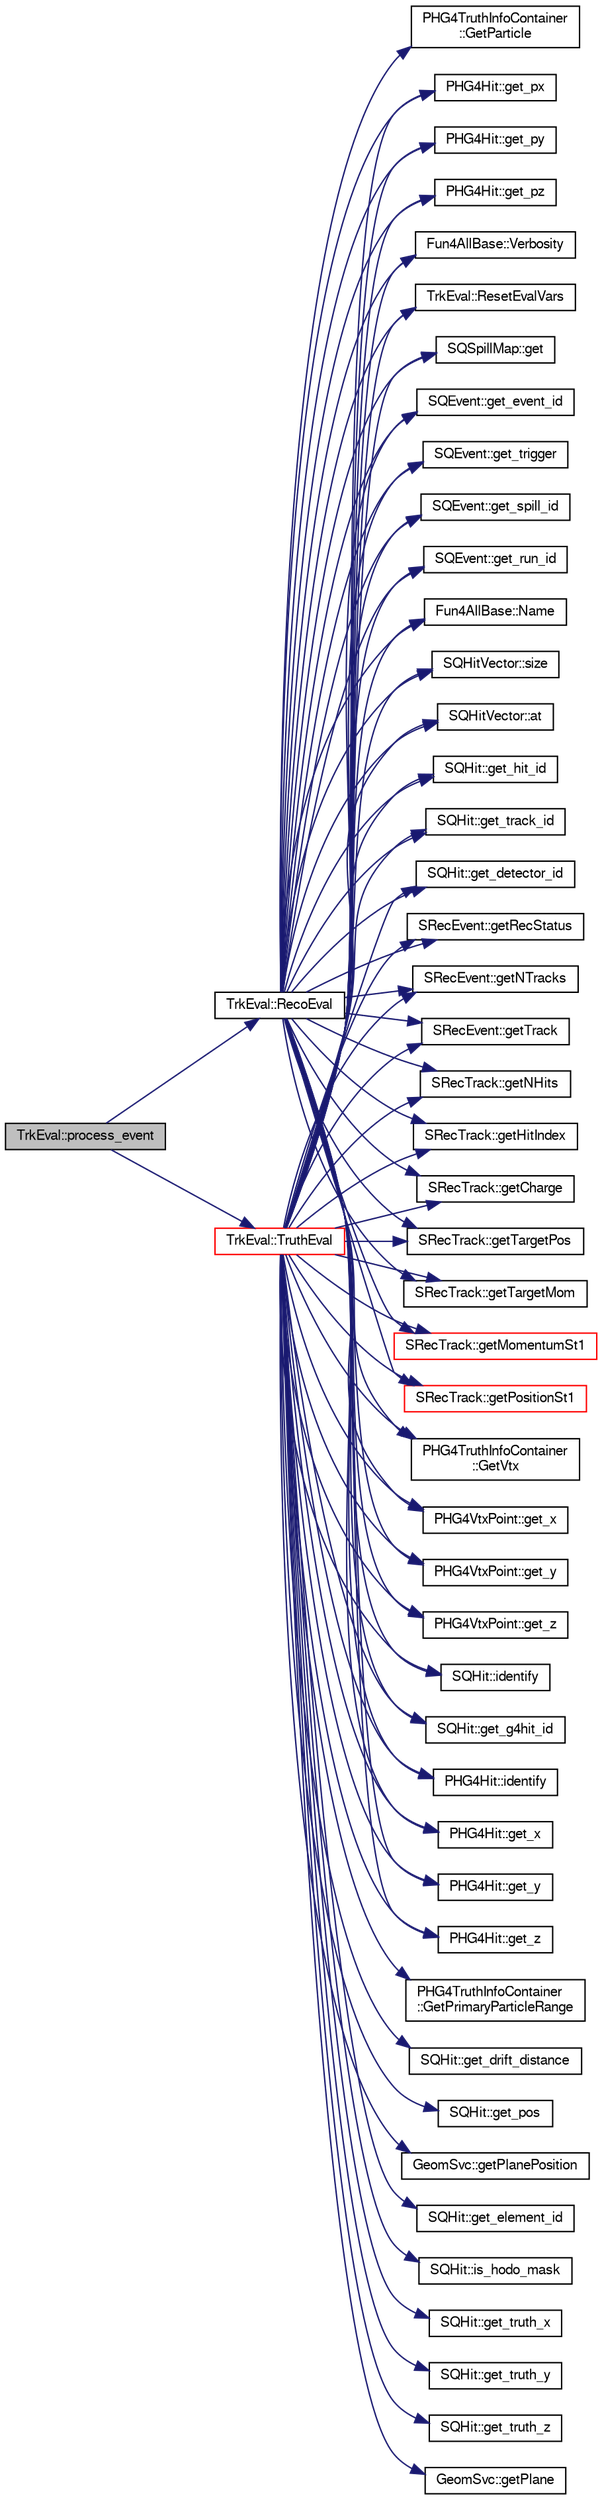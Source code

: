 digraph "TrkEval::process_event"
{
  bgcolor="transparent";
  edge [fontname="FreeSans",fontsize="10",labelfontname="FreeSans",labelfontsize="10"];
  node [fontname="FreeSans",fontsize="10",shape=record];
  rankdir="LR";
  Node1 [label="TrkEval::process_event",height=0.2,width=0.4,color="black", fillcolor="grey75", style="filled" fontcolor="black"];
  Node1 -> Node2 [color="midnightblue",fontsize="10",style="solid",fontname="FreeSans"];
  Node2 [label="TrkEval::RecoEval",height=0.2,width=0.4,color="black",URL="$de/d2f/classTrkEval.html#a2e4c91aacd41057f331a7b236f4d4958"];
  Node2 -> Node3 [color="midnightblue",fontsize="10",style="solid",fontname="FreeSans"];
  Node3 [label="Fun4AllBase::Verbosity",height=0.2,width=0.4,color="black",URL="$d5/dec/classFun4AllBase.html#a8a5c77a92bdac6bc043476e132379a40",tooltip="Gets the verbosity of this module. "];
  Node2 -> Node4 [color="midnightblue",fontsize="10",style="solid",fontname="FreeSans"];
  Node4 [label="TrkEval::ResetEvalVars",height=0.2,width=0.4,color="black",URL="$de/d2f/classTrkEval.html#ac304098657cc1038779103fe742308b5"];
  Node2 -> Node5 [color="midnightblue",fontsize="10",style="solid",fontname="FreeSans"];
  Node5 [label="SQSpillMap::get",height=0.2,width=0.4,color="black",URL="$d7/d87/classSQSpillMap.html#a1351e39720be4745cbed2b2a1f0f33ea"];
  Node2 -> Node6 [color="midnightblue",fontsize="10",style="solid",fontname="FreeSans"];
  Node6 [label="SQEvent::get_event_id",height=0.2,width=0.4,color="black",URL="$d9/dd7/classSQEvent.html#ae99eb349fe38c0a3e655cadeecb8772a"];
  Node2 -> Node7 [color="midnightblue",fontsize="10",style="solid",fontname="FreeSans"];
  Node7 [label="SQEvent::get_trigger",height=0.2,width=0.4,color="black",URL="$d9/dd7/classSQEvent.html#a7965e4398ca4e41dc4133a958b3caa29"];
  Node2 -> Node8 [color="midnightblue",fontsize="10",style="solid",fontname="FreeSans"];
  Node8 [label="SQEvent::get_spill_id",height=0.2,width=0.4,color="black",URL="$d9/dd7/classSQEvent.html#ac6da8f0b44b8858c40d7e4ec97fe0680"];
  Node2 -> Node9 [color="midnightblue",fontsize="10",style="solid",fontname="FreeSans"];
  Node9 [label="SQEvent::get_run_id",height=0.2,width=0.4,color="black",URL="$d9/dd7/classSQEvent.html#a392d15330793852b00fa9bc842604dca"];
  Node2 -> Node10 [color="midnightblue",fontsize="10",style="solid",fontname="FreeSans"];
  Node10 [label="Fun4AllBase::Name",height=0.2,width=0.4,color="black",URL="$d5/dec/classFun4AllBase.html#a41f9ac377743d046f590617fd6f4f0ed",tooltip="Returns the name of this module. "];
  Node2 -> Node11 [color="midnightblue",fontsize="10",style="solid",fontname="FreeSans"];
  Node11 [label="SQHitVector::size",height=0.2,width=0.4,color="black",URL="$d9/dbc/classSQHitVector.html#a7c3abb0e9b5625a54b979de9427a377f"];
  Node2 -> Node12 [color="midnightblue",fontsize="10",style="solid",fontname="FreeSans"];
  Node12 [label="SQHitVector::at",height=0.2,width=0.4,color="black",URL="$d9/dbc/classSQHitVector.html#a77ceaf92de0b9ab85eafad0770d0db4b"];
  Node2 -> Node13 [color="midnightblue",fontsize="10",style="solid",fontname="FreeSans"];
  Node13 [label="SQHit::get_hit_id",height=0.2,width=0.4,color="black",URL="$de/d79/classSQHit.html#a9e470ede0a608c4e13325eab1d691694"];
  Node2 -> Node14 [color="midnightblue",fontsize="10",style="solid",fontname="FreeSans"];
  Node14 [label="SQHit::get_track_id",height=0.2,width=0.4,color="black",URL="$de/d79/classSQHit.html#a9d92b7fbedfe574c09053e935e00a548"];
  Node2 -> Node15 [color="midnightblue",fontsize="10",style="solid",fontname="FreeSans"];
  Node15 [label="SQHit::get_detector_id",height=0.2,width=0.4,color="black",URL="$de/d79/classSQHit.html#acae7667f8a85fd1de5ae611b8c51fb33"];
  Node2 -> Node16 [color="midnightblue",fontsize="10",style="solid",fontname="FreeSans"];
  Node16 [label="SRecEvent::getRecStatus",height=0.2,width=0.4,color="black",URL="$d5/d2f/classSRecEvent.html#a48f971b21e81c2a22026c28abedad57f"];
  Node2 -> Node17 [color="midnightblue",fontsize="10",style="solid",fontname="FreeSans"];
  Node17 [label="SRecEvent::getNTracks",height=0.2,width=0.4,color="black",URL="$d5/d2f/classSRecEvent.html#ad4f62731f72ed59ec80729cf04a6d222",tooltip="Get tracks. "];
  Node2 -> Node18 [color="midnightblue",fontsize="10",style="solid",fontname="FreeSans"];
  Node18 [label="SRecEvent::getTrack",height=0.2,width=0.4,color="black",URL="$d5/d2f/classSRecEvent.html#ae33223391d8dba8496099f939e145c1a"];
  Node2 -> Node19 [color="midnightblue",fontsize="10",style="solid",fontname="FreeSans"];
  Node19 [label="SRecTrack::getNHits",height=0.2,width=0.4,color="black",URL="$d6/db1/classSRecTrack.html#a1a235c963d37623d63ca1bf73fef9787"];
  Node2 -> Node20 [color="midnightblue",fontsize="10",style="solid",fontname="FreeSans"];
  Node20 [label="SRecTrack::getHitIndex",height=0.2,width=0.4,color="black",URL="$d6/db1/classSRecTrack.html#a7a31be5621882dac17f96f7ec7e71cd3"];
  Node2 -> Node21 [color="midnightblue",fontsize="10",style="solid",fontname="FreeSans"];
  Node21 [label="SRecTrack::getCharge",height=0.2,width=0.4,color="black",URL="$d6/db1/classSRecTrack.html#adaa99bd36a3a352621c57aaa0a7b09f5",tooltip="Gets. "];
  Node2 -> Node22 [color="midnightblue",fontsize="10",style="solid",fontname="FreeSans"];
  Node22 [label="SRecTrack::getTargetPos",height=0.2,width=0.4,color="black",URL="$d6/db1/classSRecTrack.html#a0f97999153d081a8c841f3c4a8f90106"];
  Node2 -> Node23 [color="midnightblue",fontsize="10",style="solid",fontname="FreeSans"];
  Node23 [label="SRecTrack::getTargetMom",height=0.2,width=0.4,color="black",URL="$d6/db1/classSRecTrack.html#ae05f63b02cde0188bddf376e664ec20c"];
  Node2 -> Node24 [color="midnightblue",fontsize="10",style="solid",fontname="FreeSans"];
  Node24 [label="SRecTrack::getMomentumSt1",height=0.2,width=0.4,color="red",URL="$d6/db1/classSRecTrack.html#a59839d885f4ef9262b5eda40a8e155e1"];
  Node2 -> Node25 [color="midnightblue",fontsize="10",style="solid",fontname="FreeSans"];
  Node25 [label="SRecTrack::getPositionSt1",height=0.2,width=0.4,color="red",URL="$d6/db1/classSRecTrack.html#a8e90698676c106a68319151311162b82"];
  Node2 -> Node26 [color="midnightblue",fontsize="10",style="solid",fontname="FreeSans"];
  Node26 [label="PHG4TruthInfoContainer\l::GetParticle",height=0.2,width=0.4,color="black",URL="$da/d6c/classPHG4TruthInfoContainer.html#abd3b1934fe45fac4ef5ae7b33bdbe1da"];
  Node2 -> Node27 [color="midnightblue",fontsize="10",style="solid",fontname="FreeSans"];
  Node27 [label="PHG4TruthInfoContainer\l::GetVtx",height=0.2,width=0.4,color="black",URL="$da/d6c/classPHG4TruthInfoContainer.html#a5f3f30ff74c7397069c6f0041849b53c"];
  Node2 -> Node28 [color="midnightblue",fontsize="10",style="solid",fontname="FreeSans"];
  Node28 [label="PHG4VtxPoint::get_x",height=0.2,width=0.4,color="black",URL="$d6/d81/classPHG4VtxPoint.html#a9f885c1b879a2f1d6299b07801210a1d"];
  Node2 -> Node29 [color="midnightblue",fontsize="10",style="solid",fontname="FreeSans"];
  Node29 [label="PHG4VtxPoint::get_y",height=0.2,width=0.4,color="black",URL="$d6/d81/classPHG4VtxPoint.html#a2073b3294f78491a2124aea6c436d6a8"];
  Node2 -> Node30 [color="midnightblue",fontsize="10",style="solid",fontname="FreeSans"];
  Node30 [label="PHG4VtxPoint::get_z",height=0.2,width=0.4,color="black",URL="$d6/d81/classPHG4VtxPoint.html#ae26c6d111c93795d64e3571b6f306ef9"];
  Node2 -> Node31 [color="midnightblue",fontsize="10",style="solid",fontname="FreeSans"];
  Node31 [label="SQHit::identify",height=0.2,width=0.4,color="black",URL="$de/d79/classSQHit.html#abc03f98a4ede79c131d279132b555789"];
  Node2 -> Node32 [color="midnightblue",fontsize="10",style="solid",fontname="FreeSans"];
  Node32 [label="SQHit::get_g4hit_id",height=0.2,width=0.4,color="black",URL="$de/d79/classSQHit.html#a1d772c528193b2f6bac704d3a32a5acc"];
  Node2 -> Node33 [color="midnightblue",fontsize="10",style="solid",fontname="FreeSans"];
  Node33 [label="PHG4Hit::identify",height=0.2,width=0.4,color="black",URL="$d3/d9e/classPHG4Hit.html#ab539517245be49c48d585cf3e91d3185"];
  Node2 -> Node34 [color="midnightblue",fontsize="10",style="solid",fontname="FreeSans"];
  Node34 [label="PHG4Hit::get_x",height=0.2,width=0.4,color="black",URL="$d3/d9e/classPHG4Hit.html#a69cc7aee827e3da7cf86e87418f9211b"];
  Node2 -> Node35 [color="midnightblue",fontsize="10",style="solid",fontname="FreeSans"];
  Node35 [label="PHG4Hit::get_y",height=0.2,width=0.4,color="black",URL="$d3/d9e/classPHG4Hit.html#a17de3a9c9dc84ce4a50fc89082689d55"];
  Node2 -> Node36 [color="midnightblue",fontsize="10",style="solid",fontname="FreeSans"];
  Node36 [label="PHG4Hit::get_z",height=0.2,width=0.4,color="black",URL="$d3/d9e/classPHG4Hit.html#a06fcf6b2cbcc8413ca3d6a172458e94e"];
  Node2 -> Node37 [color="midnightblue",fontsize="10",style="solid",fontname="FreeSans"];
  Node37 [label="PHG4Hit::get_px",height=0.2,width=0.4,color="black",URL="$d3/d9e/classPHG4Hit.html#a72c1a6eb464b8ee3d78b09df5c180b7f"];
  Node2 -> Node38 [color="midnightblue",fontsize="10",style="solid",fontname="FreeSans"];
  Node38 [label="PHG4Hit::get_py",height=0.2,width=0.4,color="black",URL="$d3/d9e/classPHG4Hit.html#aba1f526c01fe8e4d349e5a8888ce9665"];
  Node2 -> Node39 [color="midnightblue",fontsize="10",style="solid",fontname="FreeSans"];
  Node39 [label="PHG4Hit::get_pz",height=0.2,width=0.4,color="black",URL="$d3/d9e/classPHG4Hit.html#aefe993eb75a44e97540180eb55d0a993"];
  Node1 -> Node40 [color="midnightblue",fontsize="10",style="solid",fontname="FreeSans"];
  Node40 [label="TrkEval::TruthEval",height=0.2,width=0.4,color="red",URL="$de/d2f/classTrkEval.html#a0fe4bff3e37b8f0884e24ea933c43c60"];
  Node40 -> Node3 [color="midnightblue",fontsize="10",style="solid",fontname="FreeSans"];
  Node40 -> Node4 [color="midnightblue",fontsize="10",style="solid",fontname="FreeSans"];
  Node40 -> Node5 [color="midnightblue",fontsize="10",style="solid",fontname="FreeSans"];
  Node40 -> Node6 [color="midnightblue",fontsize="10",style="solid",fontname="FreeSans"];
  Node40 -> Node7 [color="midnightblue",fontsize="10",style="solid",fontname="FreeSans"];
  Node40 -> Node8 [color="midnightblue",fontsize="10",style="solid",fontname="FreeSans"];
  Node40 -> Node9 [color="midnightblue",fontsize="10",style="solid",fontname="FreeSans"];
  Node40 -> Node10 [color="midnightblue",fontsize="10",style="solid",fontname="FreeSans"];
  Node40 -> Node11 [color="midnightblue",fontsize="10",style="solid",fontname="FreeSans"];
  Node40 -> Node12 [color="midnightblue",fontsize="10",style="solid",fontname="FreeSans"];
  Node40 -> Node15 [color="midnightblue",fontsize="10",style="solid",fontname="FreeSans"];
  Node40 -> Node31 [color="midnightblue",fontsize="10",style="solid",fontname="FreeSans"];
  Node40 -> Node13 [color="midnightblue",fontsize="10",style="solid",fontname="FreeSans"];
  Node40 -> Node41 [color="midnightblue",fontsize="10",style="solid",fontname="FreeSans"];
  Node41 [label="SQHit::get_drift_distance",height=0.2,width=0.4,color="black",URL="$de/d79/classSQHit.html#aab506d06da719529a43b1210c758f379"];
  Node40 -> Node42 [color="midnightblue",fontsize="10",style="solid",fontname="FreeSans"];
  Node42 [label="SQHit::get_pos",height=0.2,width=0.4,color="black",URL="$de/d79/classSQHit.html#a2560a11b54287b55ec70196fc416b573"];
  Node40 -> Node43 [color="midnightblue",fontsize="10",style="solid",fontname="FreeSans"];
  Node43 [label="GeomSvc::getPlanePosition",height=0.2,width=0.4,color="black",URL="$d0/da0/classGeomSvc.html#a58a3d25847e956be5173e1c0241d8cc3"];
  Node40 -> Node44 [color="midnightblue",fontsize="10",style="solid",fontname="FreeSans"];
  Node44 [label="SQHit::get_element_id",height=0.2,width=0.4,color="black",URL="$de/d79/classSQHit.html#a4ce14b27ab63d03e5f3aab541b2efe26"];
  Node40 -> Node45 [color="midnightblue",fontsize="10",style="solid",fontname="FreeSans"];
  Node45 [label="SQHit::is_hodo_mask",height=0.2,width=0.4,color="black",URL="$de/d79/classSQHit.html#a502d7c63d7502ca8d7656712a94240bc"];
  Node40 -> Node14 [color="midnightblue",fontsize="10",style="solid",fontname="FreeSans"];
  Node40 -> Node46 [color="midnightblue",fontsize="10",style="solid",fontname="FreeSans"];
  Node46 [label="SQHit::get_truth_x",height=0.2,width=0.4,color="black",URL="$de/d79/classSQHit.html#a63029bc4a09b18fd86a188c46a04a0f5"];
  Node40 -> Node47 [color="midnightblue",fontsize="10",style="solid",fontname="FreeSans"];
  Node47 [label="SQHit::get_truth_y",height=0.2,width=0.4,color="black",URL="$de/d79/classSQHit.html#abf31201931e26c0fe1239769e77ed2dd"];
  Node40 -> Node48 [color="midnightblue",fontsize="10",style="solid",fontname="FreeSans"];
  Node48 [label="SQHit::get_truth_z",height=0.2,width=0.4,color="black",URL="$de/d79/classSQHit.html#ae83c155024619b34a47e73aeb7958f45"];
  Node40 -> Node49 [color="midnightblue",fontsize="10",style="solid",fontname="FreeSans"];
  Node49 [label="GeomSvc::getPlane",height=0.2,width=0.4,color="black",URL="$d0/da0/classGeomSvc.html#a17c4a4237ff0337468553fe73454fa66"];
  Node40 -> Node16 [color="midnightblue",fontsize="10",style="solid",fontname="FreeSans"];
  Node40 -> Node17 [color="midnightblue",fontsize="10",style="solid",fontname="FreeSans"];
  Node40 -> Node18 [color="midnightblue",fontsize="10",style="solid",fontname="FreeSans"];
  Node40 -> Node19 [color="midnightblue",fontsize="10",style="solid",fontname="FreeSans"];
  Node40 -> Node20 [color="midnightblue",fontsize="10",style="solid",fontname="FreeSans"];
  Node40 -> Node50 [color="midnightblue",fontsize="10",style="solid",fontname="FreeSans"];
  Node50 [label="PHG4TruthInfoContainer\l::GetPrimaryParticleRange",height=0.2,width=0.4,color="black",URL="$da/d6c/classPHG4TruthInfoContainer.html#a2817b4438bb80cacb28f457975342cf2"];
  Node40 -> Node27 [color="midnightblue",fontsize="10",style="solid",fontname="FreeSans"];
  Node40 -> Node28 [color="midnightblue",fontsize="10",style="solid",fontname="FreeSans"];
  Node40 -> Node29 [color="midnightblue",fontsize="10",style="solid",fontname="FreeSans"];
  Node40 -> Node30 [color="midnightblue",fontsize="10",style="solid",fontname="FreeSans"];
  Node40 -> Node32 [color="midnightblue",fontsize="10",style="solid",fontname="FreeSans"];
  Node40 -> Node33 [color="midnightblue",fontsize="10",style="solid",fontname="FreeSans"];
  Node40 -> Node34 [color="midnightblue",fontsize="10",style="solid",fontname="FreeSans"];
  Node40 -> Node35 [color="midnightblue",fontsize="10",style="solid",fontname="FreeSans"];
  Node40 -> Node36 [color="midnightblue",fontsize="10",style="solid",fontname="FreeSans"];
  Node40 -> Node37 [color="midnightblue",fontsize="10",style="solid",fontname="FreeSans"];
  Node40 -> Node38 [color="midnightblue",fontsize="10",style="solid",fontname="FreeSans"];
  Node40 -> Node39 [color="midnightblue",fontsize="10",style="solid",fontname="FreeSans"];
  Node40 -> Node21 [color="midnightblue",fontsize="10",style="solid",fontname="FreeSans"];
  Node40 -> Node22 [color="midnightblue",fontsize="10",style="solid",fontname="FreeSans"];
  Node40 -> Node23 [color="midnightblue",fontsize="10",style="solid",fontname="FreeSans"];
  Node40 -> Node24 [color="midnightblue",fontsize="10",style="solid",fontname="FreeSans"];
  Node40 -> Node25 [color="midnightblue",fontsize="10",style="solid",fontname="FreeSans"];
}
